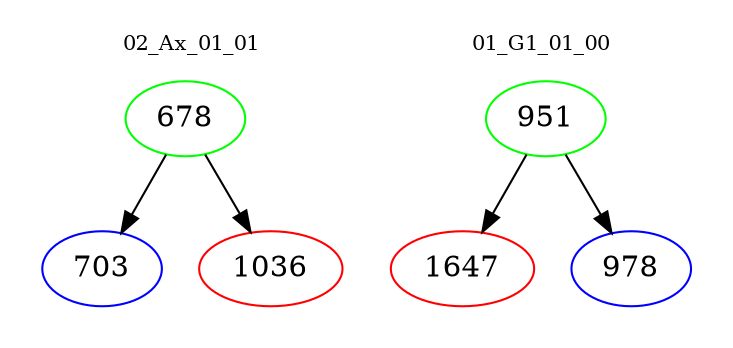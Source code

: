 digraph{
subgraph cluster_0 {
color = white
label = "02_Ax_01_01";
fontsize=10;
T0_678 [label="678", color="green"]
T0_678 -> T0_703 [color="black"]
T0_703 [label="703", color="blue"]
T0_678 -> T0_1036 [color="black"]
T0_1036 [label="1036", color="red"]
}
subgraph cluster_1 {
color = white
label = "01_G1_01_00";
fontsize=10;
T1_951 [label="951", color="green"]
T1_951 -> T1_1647 [color="black"]
T1_1647 [label="1647", color="red"]
T1_951 -> T1_978 [color="black"]
T1_978 [label="978", color="blue"]
}
}
